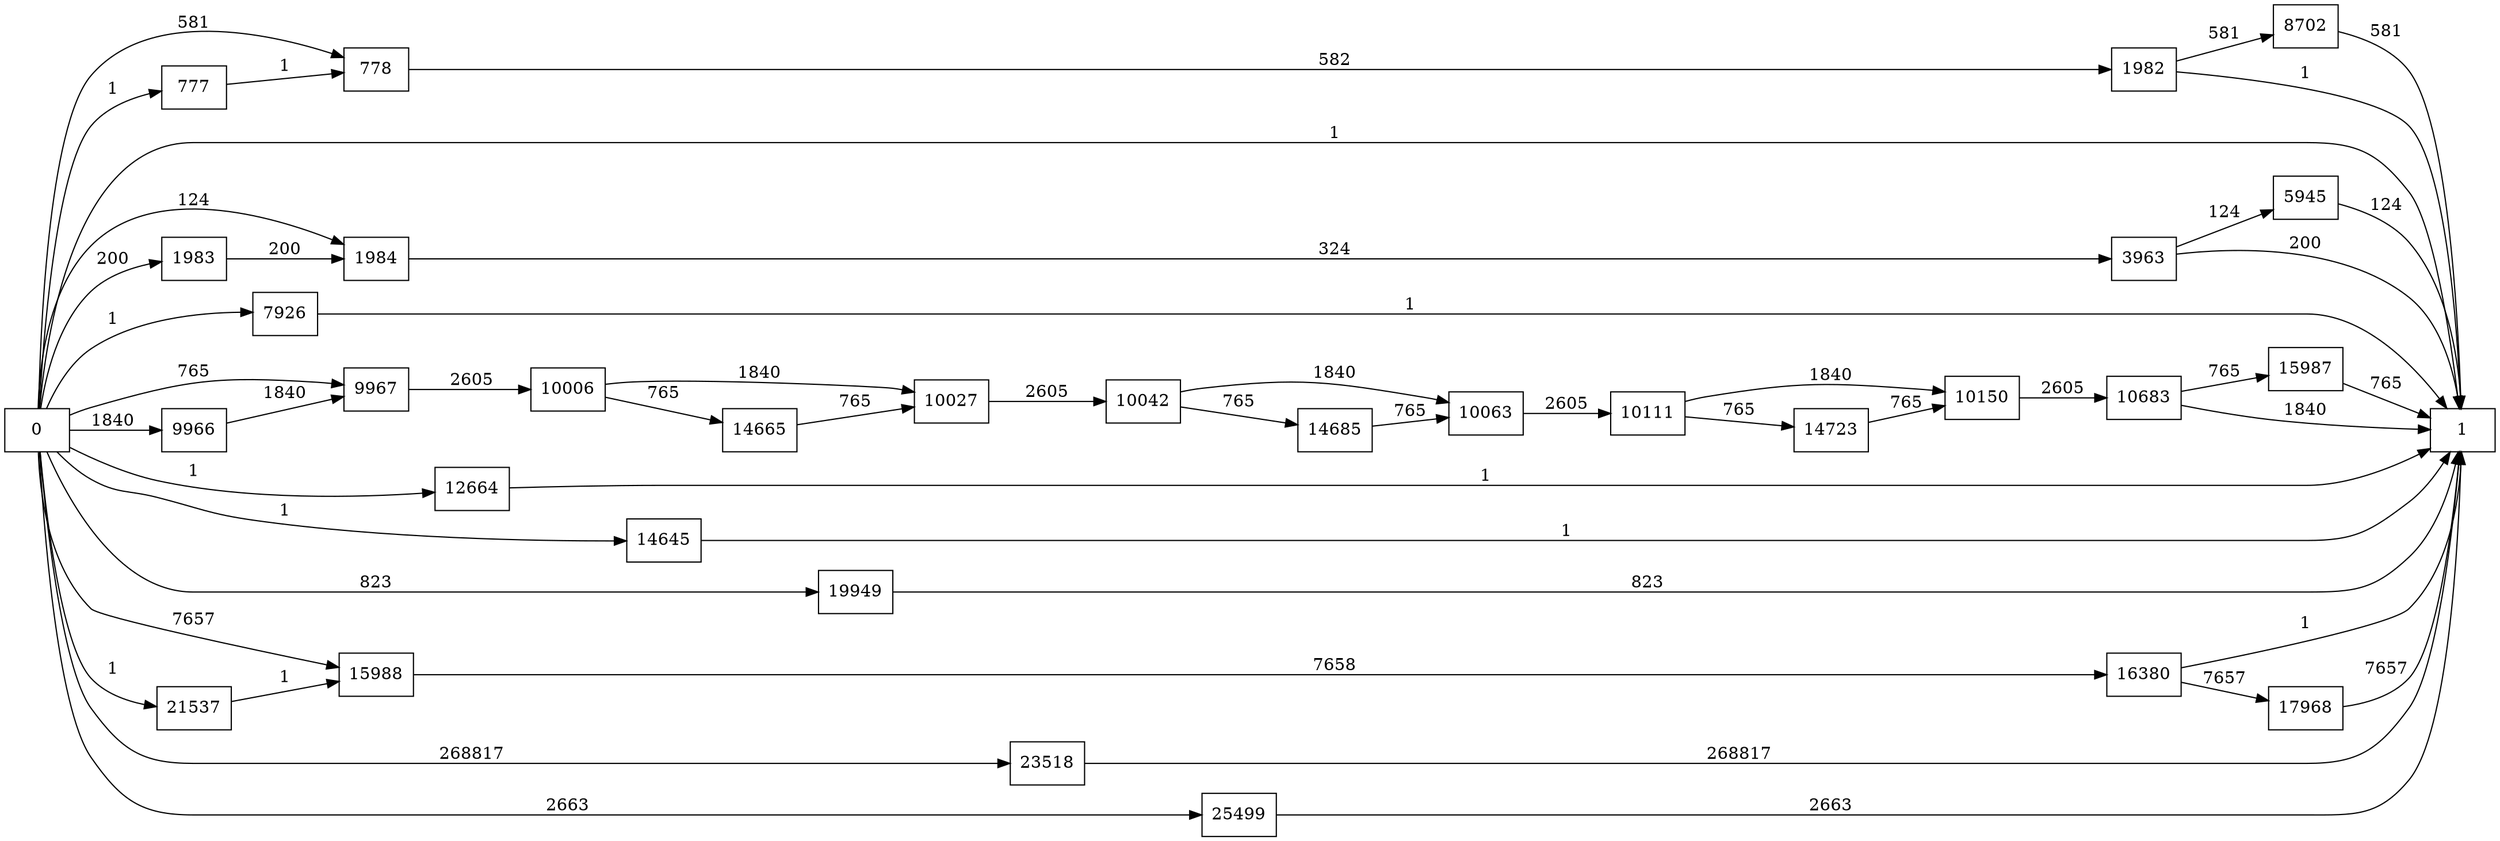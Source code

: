 digraph {
	graph [rankdir=LR]
	node [shape=rectangle]
	777 -> 778 [label=1]
	778 -> 1982 [label=582]
	1982 -> 1 [label=1]
	1982 -> 8702 [label=581]
	1983 -> 1984 [label=200]
	1984 -> 3963 [label=324]
	3963 -> 5945 [label=124]
	3963 -> 1 [label=200]
	5945 -> 1 [label=124]
	7926 -> 1 [label=1]
	8702 -> 1 [label=581]
	9966 -> 9967 [label=1840]
	9967 -> 10006 [label=2605]
	10006 -> 10027 [label=1840]
	10006 -> 14665 [label=765]
	10027 -> 10042 [label=2605]
	10042 -> 10063 [label=1840]
	10042 -> 14685 [label=765]
	10063 -> 10111 [label=2605]
	10111 -> 10150 [label=1840]
	10111 -> 14723 [label=765]
	10150 -> 10683 [label=2605]
	10683 -> 1 [label=1840]
	10683 -> 15987 [label=765]
	12664 -> 1 [label=1]
	14645 -> 1 [label=1]
	14665 -> 10027 [label=765]
	14685 -> 10063 [label=765]
	14723 -> 10150 [label=765]
	15987 -> 1 [label=765]
	15988 -> 16380 [label=7658]
	16380 -> 1 [label=1]
	16380 -> 17968 [label=7657]
	17968 -> 1 [label=7657]
	19949 -> 1 [label=823]
	21537 -> 15988 [label=1]
	23518 -> 1 [label=268817]
	25499 -> 1 [label=2663]
	0 -> 1983 [label=200]
	0 -> 1984 [label=124]
	0 -> 778 [label=581]
	0 -> 9967 [label=765]
	0 -> 15988 [label=7657]
	0 -> 777 [label=1]
	0 -> 1 [label=1]
	0 -> 7926 [label=1]
	0 -> 9966 [label=1840]
	0 -> 12664 [label=1]
	0 -> 14645 [label=1]
	0 -> 19949 [label=823]
	0 -> 21537 [label=1]
	0 -> 23518 [label=268817]
	0 -> 25499 [label=2663]
}
